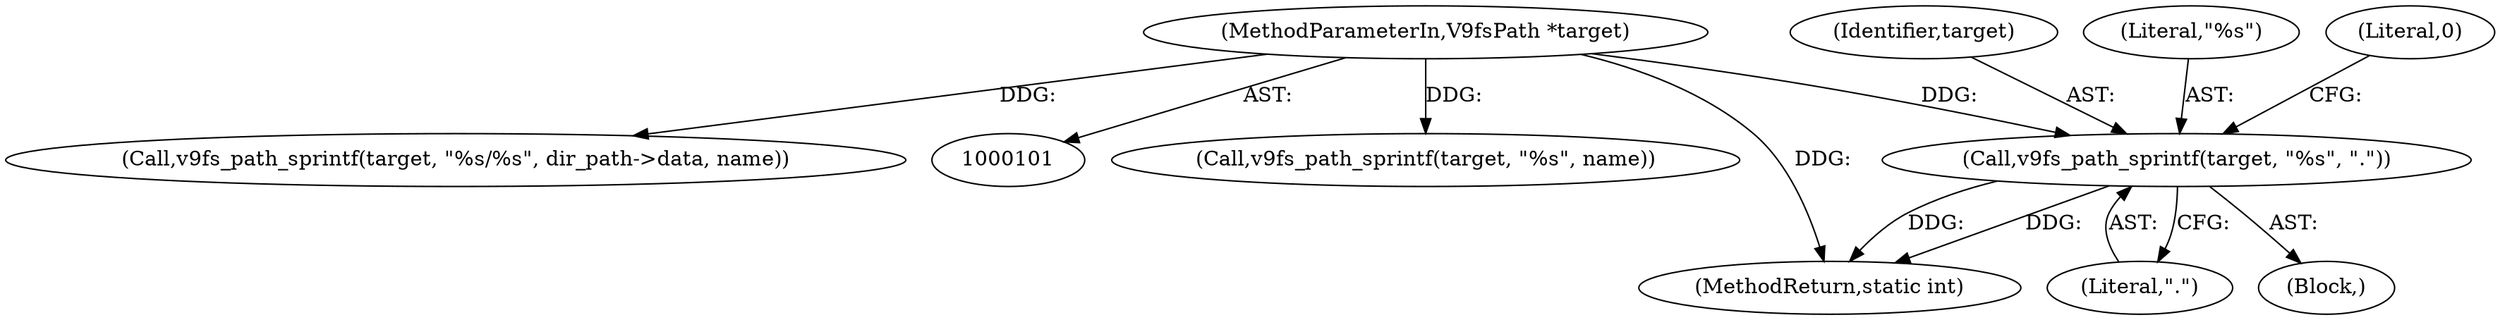 digraph "0_qemu_9c6b899f7a46893ab3b671e341a2234e9c0c060e@API" {
"1000129" [label="(Call,v9fs_path_sprintf(target, \"%s\", \".\"))"];
"1000105" [label="(MethodParameterIn,V9fsPath *target)"];
"1000105" [label="(MethodParameterIn,V9fsPath *target)"];
"1000130" [label="(Identifier,target)"];
"1000123" [label="(Call,v9fs_path_sprintf(target, \"%s\", name))"];
"1000131" [label="(Literal,\"%s\")"];
"1000132" [label="(Literal,\".\")"];
"1000135" [label="(MethodReturn,static int)"];
"1000110" [label="(Call,v9fs_path_sprintf(target, \"%s/%s\", dir_path->data, name))"];
"1000129" [label="(Call,v9fs_path_sprintf(target, \"%s\", \".\"))"];
"1000128" [label="(Block,)"];
"1000134" [label="(Literal,0)"];
"1000129" -> "1000128"  [label="AST: "];
"1000129" -> "1000132"  [label="CFG: "];
"1000130" -> "1000129"  [label="AST: "];
"1000131" -> "1000129"  [label="AST: "];
"1000132" -> "1000129"  [label="AST: "];
"1000134" -> "1000129"  [label="CFG: "];
"1000129" -> "1000135"  [label="DDG: "];
"1000129" -> "1000135"  [label="DDG: "];
"1000105" -> "1000129"  [label="DDG: "];
"1000105" -> "1000101"  [label="AST: "];
"1000105" -> "1000135"  [label="DDG: "];
"1000105" -> "1000110"  [label="DDG: "];
"1000105" -> "1000123"  [label="DDG: "];
}
